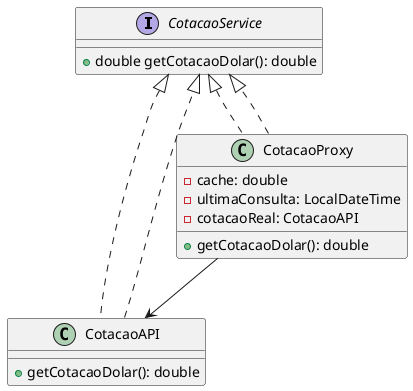 @startuml Proxy
interface CotacaoService {
    +double getCotacaoDolar(): double
}

class CotacaoAPI implements CotacaoService {
    +getCotacaoDolar(): double
}

class CotacaoProxy implements CotacaoService {
    -cache: double
    -ultimaConsulta: LocalDateTime
    -cotacaoReal: CotacaoAPI
    +getCotacaoDolar(): double
}

CotacaoProxy --> CotacaoAPI
CotacaoAPI ..|> CotacaoService
CotacaoProxy ..|> CotacaoService
@enduml
